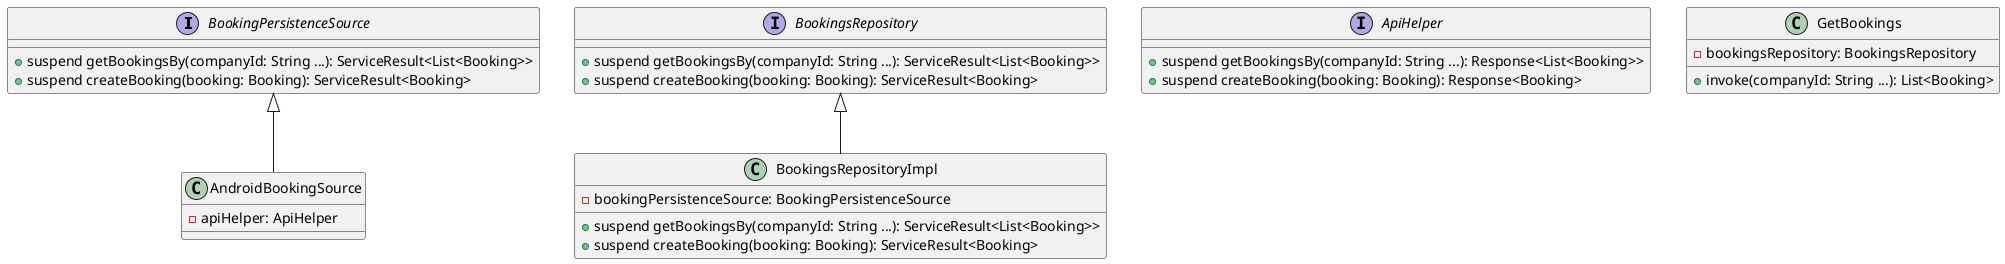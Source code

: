 @startuml
'https://plantuml.com/class-diagram


interface BookingPersistenceSource {
    +suspend getBookingsBy(companyId: String ...): ServiceResult<List<Booking>>
    +suspend createBooking(booking: Booking): ServiceResult<Booking>
}

interface BookingsRepository {
    +suspend getBookingsBy(companyId: String ...): ServiceResult<List<Booking>>
    +suspend createBooking(booking: Booking): ServiceResult<Booking>
}

interface ApiHelper {
+ suspend getBookingsBy(companyId: String ...): Response<List<Booking>>
+ suspend createBooking(booking: Booking): Response<Booking>
}

BookingPersistenceSource <|--  AndroidBookingSource
BookingsRepository <|--  BookingsRepositoryImpl

class BookingsRepositoryImpl {
    - bookingPersistenceSource: BookingPersistenceSource
    +suspend getBookingsBy(companyId: String ...): ServiceResult<List<Booking>>
    +suspend createBooking(booking: Booking): ServiceResult<Booking>
}

class GetBookings {
    - bookingsRepository: BookingsRepository
    + invoke(companyId: String ...): List<Booking>
}

class AndroidBookingSource {
- apiHelper: ApiHelper
}


@enduml